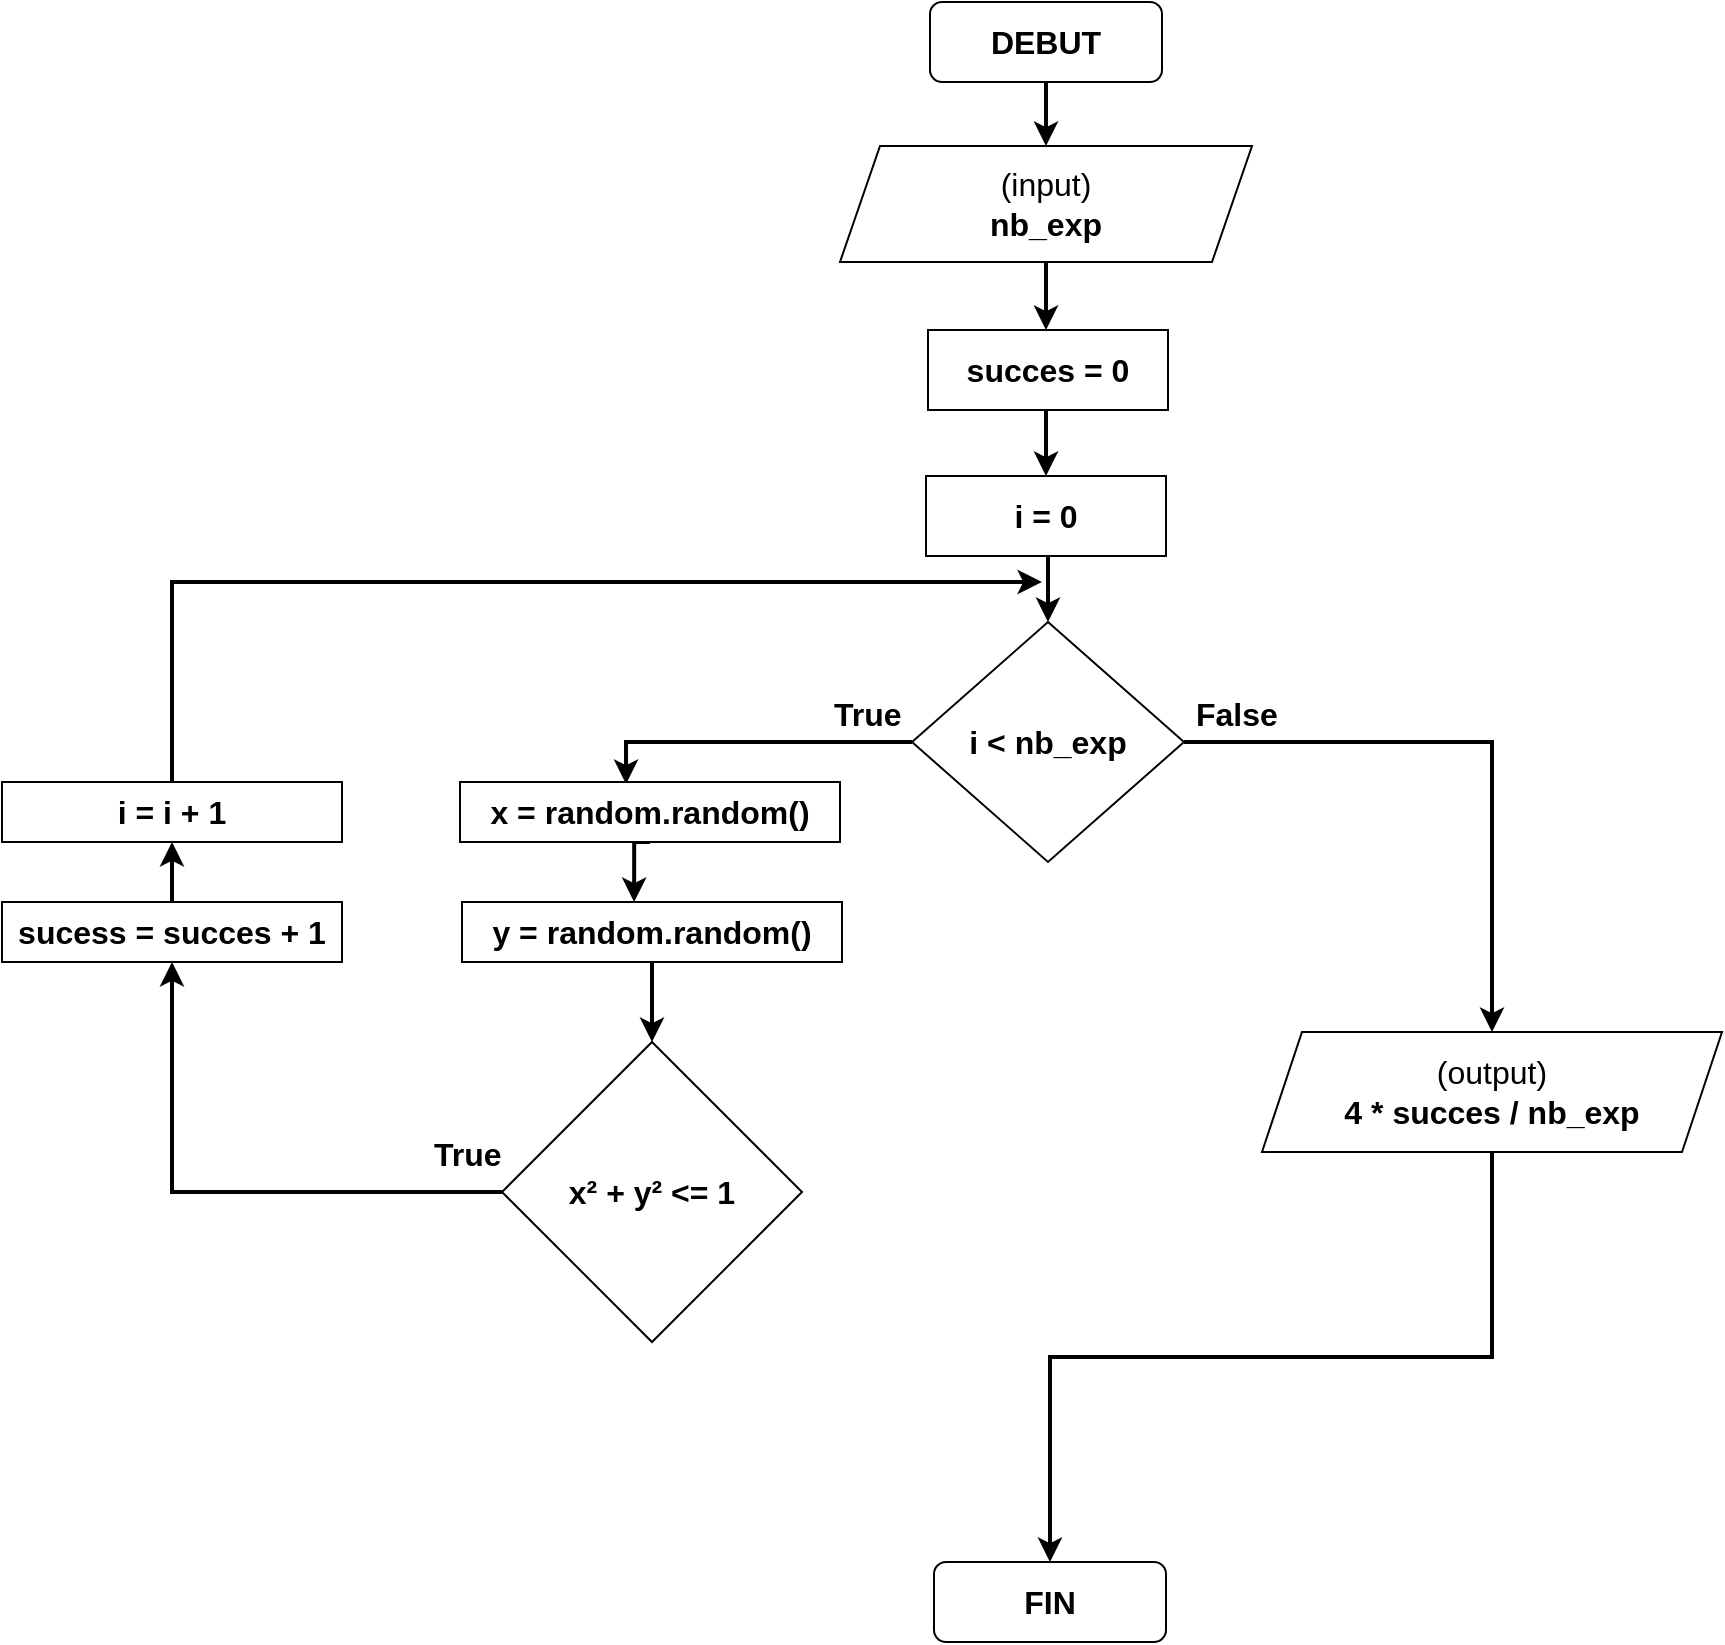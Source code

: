 <mxfile version="20.3.0" type="device"><diagram id="58mH5uYdUhwlIuu5b3jQ" name="Page-1"><mxGraphModel dx="1929" dy="685" grid="1" gridSize="10" guides="1" tooltips="1" connect="1" arrows="1" fold="1" page="1" pageScale="1" pageWidth="827" pageHeight="1169" math="0" shadow="0"><root><mxCell id="0"/><mxCell id="1" parent="0"/><mxCell id="nXdirUdc0YGIueEdeLbb-21" style="edgeStyle=orthogonalEdgeStyle;rounded=0;orthogonalLoop=1;jettySize=auto;html=1;exitX=0.5;exitY=1;exitDx=0;exitDy=0;entryX=0.5;entryY=0;entryDx=0;entryDy=0;fontSize=16;strokeWidth=2;" edge="1" parent="1" source="nXdirUdc0YGIueEdeLbb-2" target="nXdirUdc0YGIueEdeLbb-11"><mxGeometry relative="1" as="geometry"/></mxCell><mxCell id="nXdirUdc0YGIueEdeLbb-2" value="&lt;font style=&quot;font-size: 16px;&quot;&gt;&lt;b&gt;DEBUT&lt;/b&gt;&lt;/font&gt;" style="rounded=1;whiteSpace=wrap;html=1;" vertex="1" parent="1"><mxGeometry x="354" y="40" width="116" height="40" as="geometry"/></mxCell><mxCell id="nXdirUdc0YGIueEdeLbb-10" value="&lt;font style=&quot;font-size: 16px;&quot;&gt;&lt;b&gt;FIN&lt;/b&gt;&lt;/font&gt;" style="rounded=1;whiteSpace=wrap;html=1;" vertex="1" parent="1"><mxGeometry x="356" y="820" width="116" height="40" as="geometry"/></mxCell><mxCell id="nXdirUdc0YGIueEdeLbb-22" style="edgeStyle=orthogonalEdgeStyle;rounded=0;orthogonalLoop=1;jettySize=auto;html=1;exitX=0.5;exitY=1;exitDx=0;exitDy=0;strokeWidth=2;fontSize=16;" edge="1" parent="1"><mxGeometry relative="1" as="geometry"><mxPoint x="411" y="170" as="sourcePoint"/><mxPoint x="412" y="204" as="targetPoint"/></mxGeometry></mxCell><mxCell id="nXdirUdc0YGIueEdeLbb-11" value="&lt;font style=&quot;font-size: 16px;&quot;&gt;(input)&lt;br&gt;&lt;b&gt;nb_exp&lt;/b&gt;&lt;/font&gt;" style="shape=parallelogram;perimeter=parallelogramPerimeter;whiteSpace=wrap;html=1;fixedSize=1;" vertex="1" parent="1"><mxGeometry x="309" y="112" width="206" height="58" as="geometry"/></mxCell><mxCell id="nXdirUdc0YGIueEdeLbb-23" style="edgeStyle=orthogonalEdgeStyle;rounded=0;orthogonalLoop=1;jettySize=auto;html=1;exitX=0.5;exitY=1;exitDx=0;exitDy=0;entryX=0.5;entryY=0;entryDx=0;entryDy=0;strokeWidth=2;fontSize=16;" edge="1" parent="1" source="nXdirUdc0YGIueEdeLbb-12" target="nXdirUdc0YGIueEdeLbb-13"><mxGeometry relative="1" as="geometry"/></mxCell><mxCell id="nXdirUdc0YGIueEdeLbb-12" value="&lt;b&gt;succes = 0&lt;/b&gt;" style="rounded=0;whiteSpace=wrap;html=1;fontSize=16;" vertex="1" parent="1"><mxGeometry x="353" y="204" width="120" height="40" as="geometry"/></mxCell><mxCell id="nXdirUdc0YGIueEdeLbb-24" style="edgeStyle=orthogonalEdgeStyle;rounded=0;orthogonalLoop=1;jettySize=auto;html=1;exitX=0.5;exitY=1;exitDx=0;exitDy=0;entryX=0.5;entryY=0;entryDx=0;entryDy=0;strokeWidth=2;fontSize=16;" edge="1" parent="1" source="nXdirUdc0YGIueEdeLbb-13" target="nXdirUdc0YGIueEdeLbb-14"><mxGeometry relative="1" as="geometry"/></mxCell><mxCell id="nXdirUdc0YGIueEdeLbb-13" value="&lt;b&gt;i = 0&lt;/b&gt;" style="rounded=0;whiteSpace=wrap;html=1;fontSize=16;" vertex="1" parent="1"><mxGeometry x="352" y="277" width="120" height="40" as="geometry"/></mxCell><mxCell id="nXdirUdc0YGIueEdeLbb-25" style="edgeStyle=orthogonalEdgeStyle;rounded=0;orthogonalLoop=1;jettySize=auto;html=1;exitX=1;exitY=0.5;exitDx=0;exitDy=0;strokeWidth=2;fontSize=16;" edge="1" parent="1" source="nXdirUdc0YGIueEdeLbb-14" target="nXdirUdc0YGIueEdeLbb-19"><mxGeometry relative="1" as="geometry"/></mxCell><mxCell id="nXdirUdc0YGIueEdeLbb-27" style="edgeStyle=orthogonalEdgeStyle;rounded=0;orthogonalLoop=1;jettySize=auto;html=1;exitX=0;exitY=0.5;exitDx=0;exitDy=0;entryX=0.437;entryY=0.033;entryDx=0;entryDy=0;entryPerimeter=0;strokeWidth=2;fontSize=16;" edge="1" parent="1" source="nXdirUdc0YGIueEdeLbb-14" target="nXdirUdc0YGIueEdeLbb-15"><mxGeometry relative="1" as="geometry"/></mxCell><mxCell id="nXdirUdc0YGIueEdeLbb-14" value="&lt;b&gt;i &amp;lt; nb_exp&lt;/b&gt;" style="rhombus;whiteSpace=wrap;html=1;fontSize=16;" vertex="1" parent="1"><mxGeometry x="345" y="350" width="136" height="120" as="geometry"/></mxCell><mxCell id="nXdirUdc0YGIueEdeLbb-28" style="edgeStyle=orthogonalEdgeStyle;rounded=0;orthogonalLoop=1;jettySize=auto;html=1;exitX=0.5;exitY=1;exitDx=0;exitDy=0;entryX=0.453;entryY=0;entryDx=0;entryDy=0;entryPerimeter=0;strokeWidth=2;fontSize=16;" edge="1" parent="1" source="nXdirUdc0YGIueEdeLbb-15" target="nXdirUdc0YGIueEdeLbb-16"><mxGeometry relative="1" as="geometry"/></mxCell><mxCell id="nXdirUdc0YGIueEdeLbb-15" value="&lt;b&gt;x = random.random()&lt;/b&gt;" style="rounded=0;whiteSpace=wrap;html=1;fontSize=16;" vertex="1" parent="1"><mxGeometry x="119" y="430" width="190" height="30" as="geometry"/></mxCell><mxCell id="nXdirUdc0YGIueEdeLbb-29" style="edgeStyle=orthogonalEdgeStyle;rounded=0;orthogonalLoop=1;jettySize=auto;html=1;exitX=0.5;exitY=1;exitDx=0;exitDy=0;entryX=0.5;entryY=0;entryDx=0;entryDy=0;strokeWidth=2;fontSize=16;" edge="1" parent="1" source="nXdirUdc0YGIueEdeLbb-16" target="nXdirUdc0YGIueEdeLbb-18"><mxGeometry relative="1" as="geometry"/></mxCell><mxCell id="nXdirUdc0YGIueEdeLbb-16" value="&lt;b&gt;y = random.random()&lt;/b&gt;" style="rounded=0;whiteSpace=wrap;html=1;fontSize=16;" vertex="1" parent="1"><mxGeometry x="120" y="490" width="190" height="30" as="geometry"/></mxCell><mxCell id="nXdirUdc0YGIueEdeLbb-31" style="edgeStyle=orthogonalEdgeStyle;rounded=0;orthogonalLoop=1;jettySize=auto;html=1;exitX=0;exitY=0.5;exitDx=0;exitDy=0;entryX=0.5;entryY=1;entryDx=0;entryDy=0;strokeWidth=2;fontSize=16;" edge="1" parent="1" source="nXdirUdc0YGIueEdeLbb-18" target="nXdirUdc0YGIueEdeLbb-30"><mxGeometry relative="1" as="geometry"/></mxCell><mxCell id="nXdirUdc0YGIueEdeLbb-18" value="&lt;b&gt;x² + y² &amp;lt;= 1&lt;/b&gt;" style="rhombus;whiteSpace=wrap;html=1;fontSize=16;" vertex="1" parent="1"><mxGeometry x="140" y="560" width="150" height="150" as="geometry"/></mxCell><mxCell id="nXdirUdc0YGIueEdeLbb-26" style="edgeStyle=orthogonalEdgeStyle;rounded=0;orthogonalLoop=1;jettySize=auto;html=1;exitX=0.5;exitY=1;exitDx=0;exitDy=0;entryX=0.5;entryY=0;entryDx=0;entryDy=0;strokeWidth=2;fontSize=16;" edge="1" parent="1" source="nXdirUdc0YGIueEdeLbb-19" target="nXdirUdc0YGIueEdeLbb-10"><mxGeometry relative="1" as="geometry"/></mxCell><mxCell id="nXdirUdc0YGIueEdeLbb-19" value="(output)&lt;br&gt;&lt;b&gt;4 * succes / nb_exp&lt;/b&gt;" style="shape=parallelogram;perimeter=parallelogramPerimeter;whiteSpace=wrap;html=1;fixedSize=1;fontSize=16;" vertex="1" parent="1"><mxGeometry x="520" y="555" width="230" height="60" as="geometry"/></mxCell><mxCell id="nXdirUdc0YGIueEdeLbb-33" style="edgeStyle=orthogonalEdgeStyle;rounded=0;orthogonalLoop=1;jettySize=auto;html=1;exitX=0.5;exitY=0;exitDx=0;exitDy=0;entryX=0.5;entryY=1;entryDx=0;entryDy=0;strokeWidth=2;fontSize=16;" edge="1" parent="1" source="nXdirUdc0YGIueEdeLbb-30" target="nXdirUdc0YGIueEdeLbb-32"><mxGeometry relative="1" as="geometry"/></mxCell><mxCell id="nXdirUdc0YGIueEdeLbb-30" value="&lt;b&gt;sucess = succes + 1&lt;/b&gt;" style="rounded=0;whiteSpace=wrap;html=1;fontSize=16;" vertex="1" parent="1"><mxGeometry x="-110" y="490" width="170" height="30" as="geometry"/></mxCell><mxCell id="nXdirUdc0YGIueEdeLbb-32" value="&lt;b&gt;i = i + 1&lt;/b&gt;" style="rounded=0;whiteSpace=wrap;html=1;fontSize=16;" vertex="1" parent="1"><mxGeometry x="-110" y="430" width="170" height="30" as="geometry"/></mxCell><mxCell id="nXdirUdc0YGIueEdeLbb-34" value="" style="endArrow=classic;html=1;rounded=0;strokeWidth=2;fontSize=16;exitX=0.5;exitY=0;exitDx=0;exitDy=0;" edge="1" parent="1" source="nXdirUdc0YGIueEdeLbb-32"><mxGeometry width="50" height="50" relative="1" as="geometry"><mxPoint x="330" y="500" as="sourcePoint"/><mxPoint x="410" y="330" as="targetPoint"/><Array as="points"><mxPoint x="-25" y="330"/></Array></mxGeometry></mxCell><mxCell id="nXdirUdc0YGIueEdeLbb-35" value="True" style="text;strokeColor=none;fillColor=none;align=left;verticalAlign=middle;spacingLeft=4;spacingRight=4;overflow=hidden;points=[[0,0.5],[1,0.5]];portConstraint=eastwest;rotatable=0;fontSize=16;fontStyle=1" vertex="1" parent="1"><mxGeometry x="100" y="600" width="80" height="30" as="geometry"/></mxCell><mxCell id="nXdirUdc0YGIueEdeLbb-36" value="False" style="text;strokeColor=none;fillColor=none;align=left;verticalAlign=middle;spacingLeft=4;spacingRight=4;overflow=hidden;points=[[0,0.5],[1,0.5]];portConstraint=eastwest;rotatable=0;fontSize=16;fontStyle=1" vertex="1" parent="1"><mxGeometry x="481" y="380" width="80" height="30" as="geometry"/></mxCell><mxCell id="nXdirUdc0YGIueEdeLbb-37" value="True" style="text;strokeColor=none;fillColor=none;align=left;verticalAlign=middle;spacingLeft=4;spacingRight=4;overflow=hidden;points=[[0,0.5],[1,0.5]];portConstraint=eastwest;rotatable=0;fontSize=16;fontStyle=1" vertex="1" parent="1"><mxGeometry x="300" y="380" width="80" height="30" as="geometry"/></mxCell></root></mxGraphModel></diagram></mxfile>